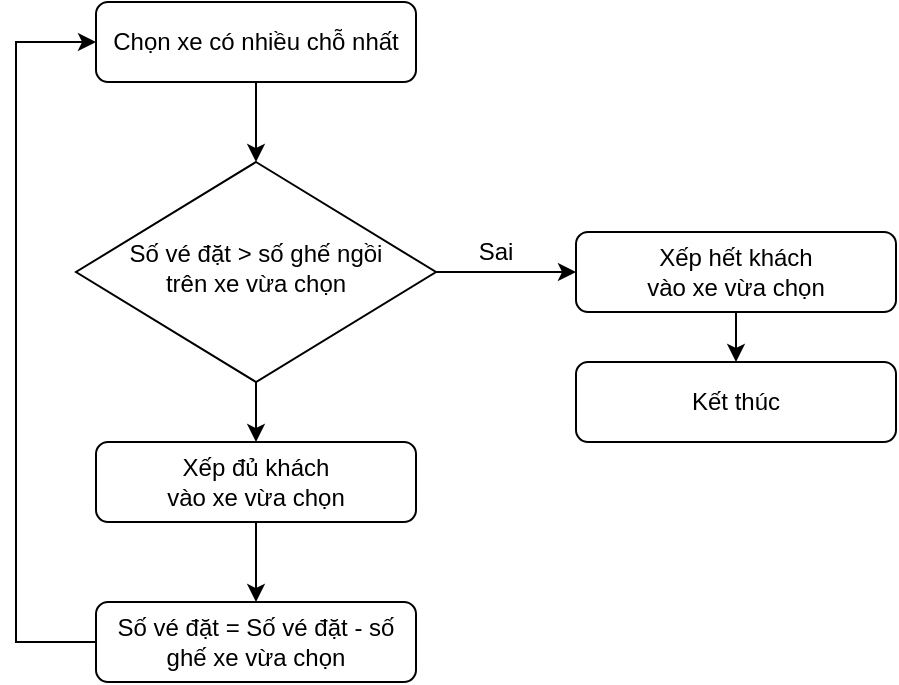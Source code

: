 <mxfile version="16.5.3" type="device"><diagram id="C5RBs43oDa-KdzZeNtuy" name="Page-1"><mxGraphModel dx="1422" dy="762" grid="1" gridSize="10" guides="1" tooltips="1" connect="1" arrows="1" fold="1" page="1" pageScale="1" pageWidth="827" pageHeight="1169" math="0" shadow="0"><root><mxCell id="WIyWlLk6GJQsqaUBKTNV-0"/><mxCell id="WIyWlLk6GJQsqaUBKTNV-1" parent="WIyWlLk6GJQsqaUBKTNV-0"/><mxCell id="6t8tUB0Nz9Y5aRQPgLa1-3" value="" style="edgeStyle=orthogonalEdgeStyle;rounded=0;orthogonalLoop=1;jettySize=auto;html=1;" parent="WIyWlLk6GJQsqaUBKTNV-1" source="WIyWlLk6GJQsqaUBKTNV-3" target="6t8tUB0Nz9Y5aRQPgLa1-0" edge="1"><mxGeometry relative="1" as="geometry"/></mxCell><mxCell id="WIyWlLk6GJQsqaUBKTNV-3" value="Chọn xe có nhiều chỗ nhất" style="rounded=1;whiteSpace=wrap;html=1;fontSize=12;glass=0;strokeWidth=1;shadow=0;" parent="WIyWlLk6GJQsqaUBKTNV-1" vertex="1"><mxGeometry x="200" y="60" width="160" height="40" as="geometry"/></mxCell><mxCell id="6t8tUB0Nz9Y5aRQPgLa1-10" value="" style="edgeStyle=orthogonalEdgeStyle;rounded=0;orthogonalLoop=1;jettySize=auto;html=1;" parent="WIyWlLk6GJQsqaUBKTNV-1" source="WIyWlLk6GJQsqaUBKTNV-7" target="6t8tUB0Nz9Y5aRQPgLa1-9" edge="1"><mxGeometry relative="1" as="geometry"/></mxCell><mxCell id="WIyWlLk6GJQsqaUBKTNV-7" value="Xếp hết khách &lt;br&gt;vào xe vừa chọn" style="rounded=1;whiteSpace=wrap;html=1;fontSize=12;glass=0;strokeWidth=1;shadow=0;" parent="WIyWlLk6GJQsqaUBKTNV-1" vertex="1"><mxGeometry x="440" y="175" width="160" height="40" as="geometry"/></mxCell><mxCell id="6t8tUB0Nz9Y5aRQPgLa1-1" value="" style="edgeStyle=orthogonalEdgeStyle;rounded=0;orthogonalLoop=1;jettySize=auto;html=1;" parent="WIyWlLk6GJQsqaUBKTNV-1" source="6t8tUB0Nz9Y5aRQPgLa1-0" target="WIyWlLk6GJQsqaUBKTNV-7" edge="1"><mxGeometry relative="1" as="geometry"/></mxCell><mxCell id="6t8tUB0Nz9Y5aRQPgLa1-5" value="" style="edgeStyle=orthogonalEdgeStyle;rounded=0;orthogonalLoop=1;jettySize=auto;html=1;" parent="WIyWlLk6GJQsqaUBKTNV-1" source="6t8tUB0Nz9Y5aRQPgLa1-0" target="6t8tUB0Nz9Y5aRQPgLa1-4" edge="1"><mxGeometry relative="1" as="geometry"/></mxCell><mxCell id="6t8tUB0Nz9Y5aRQPgLa1-0" value="Số vé đặt &amp;gt; số ghế ngồi&lt;br&gt;trên xe vừa chọn" style="rhombus;whiteSpace=wrap;html=1;shadow=0;fontFamily=Helvetica;fontSize=12;align=center;strokeWidth=1;spacing=6;spacingTop=-4;" parent="WIyWlLk6GJQsqaUBKTNV-1" vertex="1"><mxGeometry x="190" y="140" width="180" height="110" as="geometry"/></mxCell><mxCell id="6t8tUB0Nz9Y5aRQPgLa1-2" value="Sai" style="text;html=1;strokeColor=none;fillColor=none;align=center;verticalAlign=middle;whiteSpace=wrap;rounded=0;" parent="WIyWlLk6GJQsqaUBKTNV-1" vertex="1"><mxGeometry x="370" y="170" width="60" height="30" as="geometry"/></mxCell><mxCell id="6t8tUB0Nz9Y5aRQPgLa1-7" value="" style="edgeStyle=orthogonalEdgeStyle;rounded=0;orthogonalLoop=1;jettySize=auto;html=1;" parent="WIyWlLk6GJQsqaUBKTNV-1" source="6t8tUB0Nz9Y5aRQPgLa1-4" target="6t8tUB0Nz9Y5aRQPgLa1-6" edge="1"><mxGeometry relative="1" as="geometry"/></mxCell><mxCell id="6t8tUB0Nz9Y5aRQPgLa1-4" value="Xếp đủ khách &lt;br&gt;vào xe vừa chọn" style="rounded=1;whiteSpace=wrap;html=1;fontSize=12;glass=0;strokeWidth=1;shadow=0;" parent="WIyWlLk6GJQsqaUBKTNV-1" vertex="1"><mxGeometry x="200" y="280" width="160" height="40" as="geometry"/></mxCell><mxCell id="6t8tUB0Nz9Y5aRQPgLa1-8" style="edgeStyle=orthogonalEdgeStyle;rounded=0;orthogonalLoop=1;jettySize=auto;html=1;exitX=0;exitY=0.5;exitDx=0;exitDy=0;entryX=0;entryY=0.5;entryDx=0;entryDy=0;" parent="WIyWlLk6GJQsqaUBKTNV-1" source="6t8tUB0Nz9Y5aRQPgLa1-6" target="WIyWlLk6GJQsqaUBKTNV-3" edge="1"><mxGeometry relative="1" as="geometry"><Array as="points"><mxPoint x="160" y="380"/><mxPoint x="160" y="80"/></Array></mxGeometry></mxCell><mxCell id="6t8tUB0Nz9Y5aRQPgLa1-6" value="Số vé đặt = Số vé đặt - số ghế xe vừa chọn" style="rounded=1;whiteSpace=wrap;html=1;fontSize=12;glass=0;strokeWidth=1;shadow=0;" parent="WIyWlLk6GJQsqaUBKTNV-1" vertex="1"><mxGeometry x="200" y="360" width="160" height="40" as="geometry"/></mxCell><mxCell id="6t8tUB0Nz9Y5aRQPgLa1-9" value="Kết thúc" style="rounded=1;whiteSpace=wrap;html=1;fontSize=12;glass=0;strokeWidth=1;shadow=0;" parent="WIyWlLk6GJQsqaUBKTNV-1" vertex="1"><mxGeometry x="440" y="240" width="160" height="40" as="geometry"/></mxCell></root></mxGraphModel></diagram></mxfile>